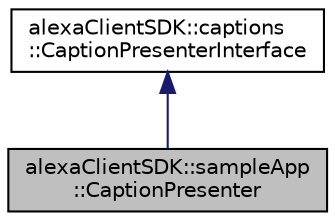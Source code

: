 digraph "alexaClientSDK::sampleApp::CaptionPresenter"
{
  edge [fontname="Helvetica",fontsize="10",labelfontname="Helvetica",labelfontsize="10"];
  node [fontname="Helvetica",fontsize="10",shape=record];
  Node2 [label="alexaClientSDK::sampleApp\l::CaptionPresenter",height=0.2,width=0.4,color="black", fillcolor="grey75", style="filled", fontcolor="black"];
  Node3 -> Node2 [dir="back",color="midnightblue",fontsize="10",style="solid",fontname="Helvetica"];
  Node3 [label="alexaClientSDK::captions\l::CaptionPresenterInterface",height=0.2,width=0.4,color="black", fillcolor="white", style="filled",URL="$classalexa_client_s_d_k_1_1captions_1_1_caption_presenter_interface.html"];
}
